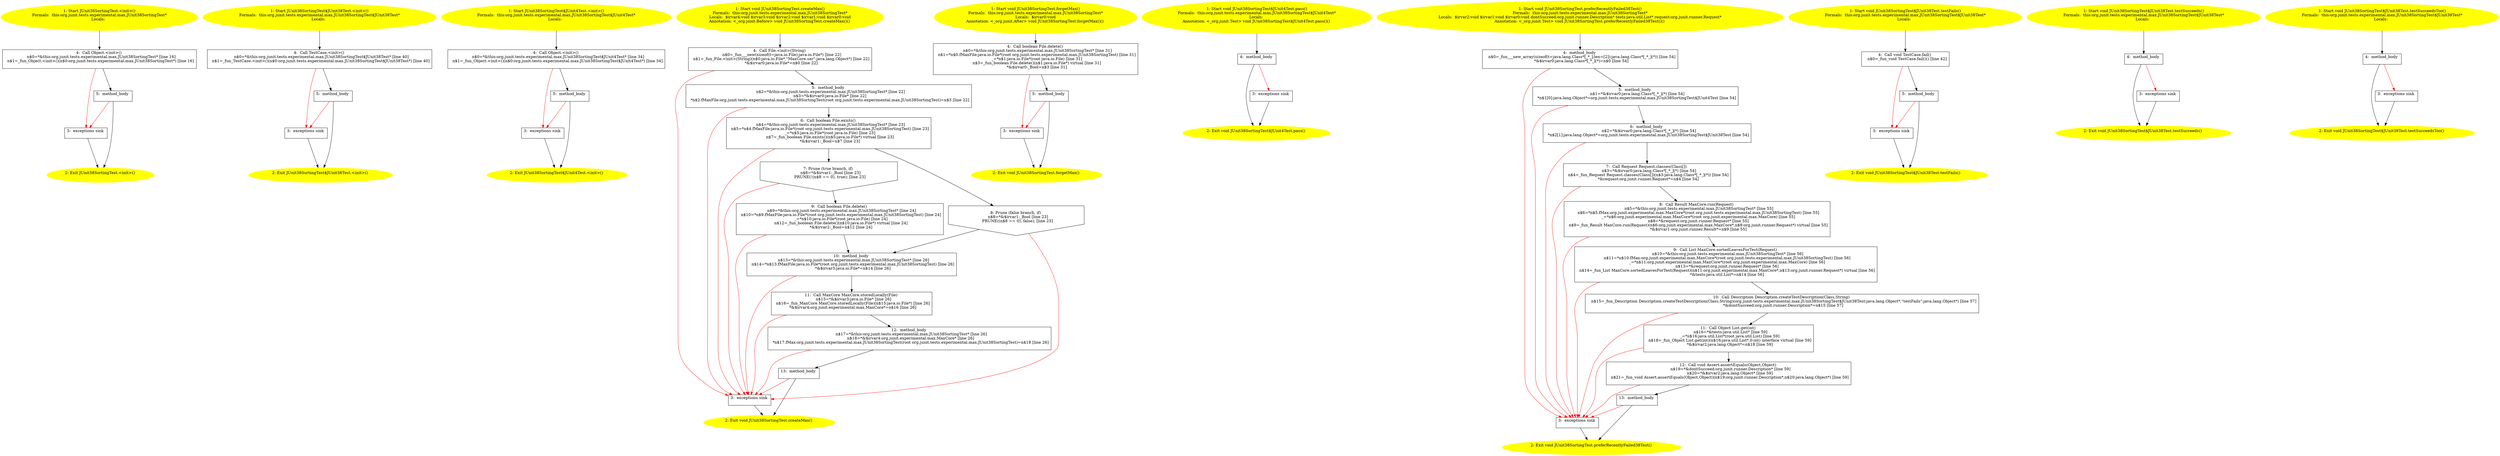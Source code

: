 /* @generated */
digraph cfg {
"org.junit.tests.experimental.max.JUnit38SortingTest.<init>().8a4b9787844303e3f0a788efe99e197d_1" [label="1: Start JUnit38SortingTest.<init>()\nFormals:  this:org.junit.tests.experimental.max.JUnit38SortingTest*\nLocals:  \n  " color=yellow style=filled]
	

	 "org.junit.tests.experimental.max.JUnit38SortingTest.<init>().8a4b9787844303e3f0a788efe99e197d_1" -> "org.junit.tests.experimental.max.JUnit38SortingTest.<init>().8a4b9787844303e3f0a788efe99e197d_4" ;
"org.junit.tests.experimental.max.JUnit38SortingTest.<init>().8a4b9787844303e3f0a788efe99e197d_2" [label="2: Exit JUnit38SortingTest.<init>() \n  " color=yellow style=filled]
	

"org.junit.tests.experimental.max.JUnit38SortingTest.<init>().8a4b9787844303e3f0a788efe99e197d_3" [label="3:  exceptions sink \n  " shape="box"]
	

	 "org.junit.tests.experimental.max.JUnit38SortingTest.<init>().8a4b9787844303e3f0a788efe99e197d_3" -> "org.junit.tests.experimental.max.JUnit38SortingTest.<init>().8a4b9787844303e3f0a788efe99e197d_2" ;
"org.junit.tests.experimental.max.JUnit38SortingTest.<init>().8a4b9787844303e3f0a788efe99e197d_4" [label="4:  Call Object.<init>() \n   n$0=*&this:org.junit.tests.experimental.max.JUnit38SortingTest* [line 16]\n  n$1=_fun_Object.<init>()(n$0:org.junit.tests.experimental.max.JUnit38SortingTest*) [line 16]\n " shape="box"]
	

	 "org.junit.tests.experimental.max.JUnit38SortingTest.<init>().8a4b9787844303e3f0a788efe99e197d_4" -> "org.junit.tests.experimental.max.JUnit38SortingTest.<init>().8a4b9787844303e3f0a788efe99e197d_5" ;
	 "org.junit.tests.experimental.max.JUnit38SortingTest.<init>().8a4b9787844303e3f0a788efe99e197d_4" -> "org.junit.tests.experimental.max.JUnit38SortingTest.<init>().8a4b9787844303e3f0a788efe99e197d_3" [color="red" ];
"org.junit.tests.experimental.max.JUnit38SortingTest.<init>().8a4b9787844303e3f0a788efe99e197d_5" [label="5:  method_body \n  " shape="box"]
	

	 "org.junit.tests.experimental.max.JUnit38SortingTest.<init>().8a4b9787844303e3f0a788efe99e197d_5" -> "org.junit.tests.experimental.max.JUnit38SortingTest.<init>().8a4b9787844303e3f0a788efe99e197d_2" ;
	 "org.junit.tests.experimental.max.JUnit38SortingTest.<init>().8a4b9787844303e3f0a788efe99e197d_5" -> "org.junit.tests.experimental.max.JUnit38SortingTest.<init>().8a4b9787844303e3f0a788efe99e197d_3" [color="red" ];
"org.junit.tests.experimental.max.JUnit38SortingTest$JUnit38Test.<init>().a7ba024a5a2b31a50cb00bdb88193cca_1" [label="1: Start JUnit38SortingTest$JUnit38Test.<init>()\nFormals:  this:org.junit.tests.experimental.max.JUnit38SortingTest$JUnit38Test*\nLocals:  \n  " color=yellow style=filled]
	

	 "org.junit.tests.experimental.max.JUnit38SortingTest$JUnit38Test.<init>().a7ba024a5a2b31a50cb00bdb88193cca_1" -> "org.junit.tests.experimental.max.JUnit38SortingTest$JUnit38Test.<init>().a7ba024a5a2b31a50cb00bdb88193cca_4" ;
"org.junit.tests.experimental.max.JUnit38SortingTest$JUnit38Test.<init>().a7ba024a5a2b31a50cb00bdb88193cca_2" [label="2: Exit JUnit38SortingTest$JUnit38Test.<init>() \n  " color=yellow style=filled]
	

"org.junit.tests.experimental.max.JUnit38SortingTest$JUnit38Test.<init>().a7ba024a5a2b31a50cb00bdb88193cca_3" [label="3:  exceptions sink \n  " shape="box"]
	

	 "org.junit.tests.experimental.max.JUnit38SortingTest$JUnit38Test.<init>().a7ba024a5a2b31a50cb00bdb88193cca_3" -> "org.junit.tests.experimental.max.JUnit38SortingTest$JUnit38Test.<init>().a7ba024a5a2b31a50cb00bdb88193cca_2" ;
"org.junit.tests.experimental.max.JUnit38SortingTest$JUnit38Test.<init>().a7ba024a5a2b31a50cb00bdb88193cca_4" [label="4:  Call TestCase.<init>() \n   n$0=*&this:org.junit.tests.experimental.max.JUnit38SortingTest$JUnit38Test* [line 40]\n  n$1=_fun_TestCase.<init>()(n$0:org.junit.tests.experimental.max.JUnit38SortingTest$JUnit38Test*) [line 40]\n " shape="box"]
	

	 "org.junit.tests.experimental.max.JUnit38SortingTest$JUnit38Test.<init>().a7ba024a5a2b31a50cb00bdb88193cca_4" -> "org.junit.tests.experimental.max.JUnit38SortingTest$JUnit38Test.<init>().a7ba024a5a2b31a50cb00bdb88193cca_5" ;
	 "org.junit.tests.experimental.max.JUnit38SortingTest$JUnit38Test.<init>().a7ba024a5a2b31a50cb00bdb88193cca_4" -> "org.junit.tests.experimental.max.JUnit38SortingTest$JUnit38Test.<init>().a7ba024a5a2b31a50cb00bdb88193cca_3" [color="red" ];
"org.junit.tests.experimental.max.JUnit38SortingTest$JUnit38Test.<init>().a7ba024a5a2b31a50cb00bdb88193cca_5" [label="5:  method_body \n  " shape="box"]
	

	 "org.junit.tests.experimental.max.JUnit38SortingTest$JUnit38Test.<init>().a7ba024a5a2b31a50cb00bdb88193cca_5" -> "org.junit.tests.experimental.max.JUnit38SortingTest$JUnit38Test.<init>().a7ba024a5a2b31a50cb00bdb88193cca_2" ;
	 "org.junit.tests.experimental.max.JUnit38SortingTest$JUnit38Test.<init>().a7ba024a5a2b31a50cb00bdb88193cca_5" -> "org.junit.tests.experimental.max.JUnit38SortingTest$JUnit38Test.<init>().a7ba024a5a2b31a50cb00bdb88193cca_3" [color="red" ];
"org.junit.tests.experimental.max.JUnit38SortingTest$JUnit4Test.<init>().5a6b8352b6b0e96935307ada5185f1d0_1" [label="1: Start JUnit38SortingTest$JUnit4Test.<init>()\nFormals:  this:org.junit.tests.experimental.max.JUnit38SortingTest$JUnit4Test*\nLocals:  \n  " color=yellow style=filled]
	

	 "org.junit.tests.experimental.max.JUnit38SortingTest$JUnit4Test.<init>().5a6b8352b6b0e96935307ada5185f1d0_1" -> "org.junit.tests.experimental.max.JUnit38SortingTest$JUnit4Test.<init>().5a6b8352b6b0e96935307ada5185f1d0_4" ;
"org.junit.tests.experimental.max.JUnit38SortingTest$JUnit4Test.<init>().5a6b8352b6b0e96935307ada5185f1d0_2" [label="2: Exit JUnit38SortingTest$JUnit4Test.<init>() \n  " color=yellow style=filled]
	

"org.junit.tests.experimental.max.JUnit38SortingTest$JUnit4Test.<init>().5a6b8352b6b0e96935307ada5185f1d0_3" [label="3:  exceptions sink \n  " shape="box"]
	

	 "org.junit.tests.experimental.max.JUnit38SortingTest$JUnit4Test.<init>().5a6b8352b6b0e96935307ada5185f1d0_3" -> "org.junit.tests.experimental.max.JUnit38SortingTest$JUnit4Test.<init>().5a6b8352b6b0e96935307ada5185f1d0_2" ;
"org.junit.tests.experimental.max.JUnit38SortingTest$JUnit4Test.<init>().5a6b8352b6b0e96935307ada5185f1d0_4" [label="4:  Call Object.<init>() \n   n$0=*&this:org.junit.tests.experimental.max.JUnit38SortingTest$JUnit4Test* [line 34]\n  n$1=_fun_Object.<init>()(n$0:org.junit.tests.experimental.max.JUnit38SortingTest$JUnit4Test*) [line 34]\n " shape="box"]
	

	 "org.junit.tests.experimental.max.JUnit38SortingTest$JUnit4Test.<init>().5a6b8352b6b0e96935307ada5185f1d0_4" -> "org.junit.tests.experimental.max.JUnit38SortingTest$JUnit4Test.<init>().5a6b8352b6b0e96935307ada5185f1d0_5" ;
	 "org.junit.tests.experimental.max.JUnit38SortingTest$JUnit4Test.<init>().5a6b8352b6b0e96935307ada5185f1d0_4" -> "org.junit.tests.experimental.max.JUnit38SortingTest$JUnit4Test.<init>().5a6b8352b6b0e96935307ada5185f1d0_3" [color="red" ];
"org.junit.tests.experimental.max.JUnit38SortingTest$JUnit4Test.<init>().5a6b8352b6b0e96935307ada5185f1d0_5" [label="5:  method_body \n  " shape="box"]
	

	 "org.junit.tests.experimental.max.JUnit38SortingTest$JUnit4Test.<init>().5a6b8352b6b0e96935307ada5185f1d0_5" -> "org.junit.tests.experimental.max.JUnit38SortingTest$JUnit4Test.<init>().5a6b8352b6b0e96935307ada5185f1d0_2" ;
	 "org.junit.tests.experimental.max.JUnit38SortingTest$JUnit4Test.<init>().5a6b8352b6b0e96935307ada5185f1d0_5" -> "org.junit.tests.experimental.max.JUnit38SortingTest$JUnit4Test.<init>().5a6b8352b6b0e96935307ada5185f1d0_3" [color="red" ];
"org.junit.tests.experimental.max.JUnit38SortingTest.createMax():void.86477be91c3a7ca2812208741cdbb683_1" [label="1: Start void JUnit38SortingTest.createMax()\nFormals:  this:org.junit.tests.experimental.max.JUnit38SortingTest*\nLocals:  $irvar4:void $irvar3:void $irvar2:void $irvar1:void $irvar0:void\nAnnotation: <_org.junit.Before> void JUnit38SortingTest.createMax()() \n  " color=yellow style=filled]
	

	 "org.junit.tests.experimental.max.JUnit38SortingTest.createMax():void.86477be91c3a7ca2812208741cdbb683_1" -> "org.junit.tests.experimental.max.JUnit38SortingTest.createMax():void.86477be91c3a7ca2812208741cdbb683_4" ;
"org.junit.tests.experimental.max.JUnit38SortingTest.createMax():void.86477be91c3a7ca2812208741cdbb683_2" [label="2: Exit void JUnit38SortingTest.createMax() \n  " color=yellow style=filled]
	

"org.junit.tests.experimental.max.JUnit38SortingTest.createMax():void.86477be91c3a7ca2812208741cdbb683_3" [label="3:  exceptions sink \n  " shape="box"]
	

	 "org.junit.tests.experimental.max.JUnit38SortingTest.createMax():void.86477be91c3a7ca2812208741cdbb683_3" -> "org.junit.tests.experimental.max.JUnit38SortingTest.createMax():void.86477be91c3a7ca2812208741cdbb683_2" ;
"org.junit.tests.experimental.max.JUnit38SortingTest.createMax():void.86477be91c3a7ca2812208741cdbb683_4" [label="4:  Call File.<init>(String) \n   n$0=_fun___new(sizeof(t=java.io.File):java.io.File*) [line 22]\n  n$1=_fun_File.<init>(String)(n$0:java.io.File*,\"MaxCore.ser\":java.lang.Object*) [line 22]\n  *&$irvar0:java.io.File*=n$0 [line 22]\n " shape="box"]
	

	 "org.junit.tests.experimental.max.JUnit38SortingTest.createMax():void.86477be91c3a7ca2812208741cdbb683_4" -> "org.junit.tests.experimental.max.JUnit38SortingTest.createMax():void.86477be91c3a7ca2812208741cdbb683_5" ;
	 "org.junit.tests.experimental.max.JUnit38SortingTest.createMax():void.86477be91c3a7ca2812208741cdbb683_4" -> "org.junit.tests.experimental.max.JUnit38SortingTest.createMax():void.86477be91c3a7ca2812208741cdbb683_3" [color="red" ];
"org.junit.tests.experimental.max.JUnit38SortingTest.createMax():void.86477be91c3a7ca2812208741cdbb683_5" [label="5:  method_body \n   n$2=*&this:org.junit.tests.experimental.max.JUnit38SortingTest* [line 22]\n  n$3=*&$irvar0:java.io.File* [line 22]\n  *n$2.fMaxFile:org.junit.tests.experimental.max.JUnit38SortingTest(root org.junit.tests.experimental.max.JUnit38SortingTest)=n$3 [line 22]\n " shape="box"]
	

	 "org.junit.tests.experimental.max.JUnit38SortingTest.createMax():void.86477be91c3a7ca2812208741cdbb683_5" -> "org.junit.tests.experimental.max.JUnit38SortingTest.createMax():void.86477be91c3a7ca2812208741cdbb683_6" ;
	 "org.junit.tests.experimental.max.JUnit38SortingTest.createMax():void.86477be91c3a7ca2812208741cdbb683_5" -> "org.junit.tests.experimental.max.JUnit38SortingTest.createMax():void.86477be91c3a7ca2812208741cdbb683_3" [color="red" ];
"org.junit.tests.experimental.max.JUnit38SortingTest.createMax():void.86477be91c3a7ca2812208741cdbb683_6" [label="6:  Call boolean File.exists() \n   n$4=*&this:org.junit.tests.experimental.max.JUnit38SortingTest* [line 23]\n  n$5=*n$4.fMaxFile:java.io.File*(root org.junit.tests.experimental.max.JUnit38SortingTest) [line 23]\n  _=*n$5:java.io.File*(root java.io.File) [line 23]\n  n$7=_fun_boolean File.exists()(n$5:java.io.File*) virtual [line 23]\n  *&$irvar1:_Bool=n$7 [line 23]\n " shape="box"]
	

	 "org.junit.tests.experimental.max.JUnit38SortingTest.createMax():void.86477be91c3a7ca2812208741cdbb683_6" -> "org.junit.tests.experimental.max.JUnit38SortingTest.createMax():void.86477be91c3a7ca2812208741cdbb683_7" ;
	 "org.junit.tests.experimental.max.JUnit38SortingTest.createMax():void.86477be91c3a7ca2812208741cdbb683_6" -> "org.junit.tests.experimental.max.JUnit38SortingTest.createMax():void.86477be91c3a7ca2812208741cdbb683_8" ;
	 "org.junit.tests.experimental.max.JUnit38SortingTest.createMax():void.86477be91c3a7ca2812208741cdbb683_6" -> "org.junit.tests.experimental.max.JUnit38SortingTest.createMax():void.86477be91c3a7ca2812208741cdbb683_3" [color="red" ];
"org.junit.tests.experimental.max.JUnit38SortingTest.createMax():void.86477be91c3a7ca2812208741cdbb683_7" [label="7: Prune (true branch, if) \n   n$8=*&$irvar1:_Bool [line 23]\n  PRUNE(!(n$8 == 0), true); [line 23]\n " shape="invhouse"]
	

	 "org.junit.tests.experimental.max.JUnit38SortingTest.createMax():void.86477be91c3a7ca2812208741cdbb683_7" -> "org.junit.tests.experimental.max.JUnit38SortingTest.createMax():void.86477be91c3a7ca2812208741cdbb683_9" ;
	 "org.junit.tests.experimental.max.JUnit38SortingTest.createMax():void.86477be91c3a7ca2812208741cdbb683_7" -> "org.junit.tests.experimental.max.JUnit38SortingTest.createMax():void.86477be91c3a7ca2812208741cdbb683_3" [color="red" ];
"org.junit.tests.experimental.max.JUnit38SortingTest.createMax():void.86477be91c3a7ca2812208741cdbb683_8" [label="8: Prune (false branch, if) \n   n$8=*&$irvar1:_Bool [line 23]\n  PRUNE((n$8 == 0), false); [line 23]\n " shape="invhouse"]
	

	 "org.junit.tests.experimental.max.JUnit38SortingTest.createMax():void.86477be91c3a7ca2812208741cdbb683_8" -> "org.junit.tests.experimental.max.JUnit38SortingTest.createMax():void.86477be91c3a7ca2812208741cdbb683_10" ;
	 "org.junit.tests.experimental.max.JUnit38SortingTest.createMax():void.86477be91c3a7ca2812208741cdbb683_8" -> "org.junit.tests.experimental.max.JUnit38SortingTest.createMax():void.86477be91c3a7ca2812208741cdbb683_3" [color="red" ];
"org.junit.tests.experimental.max.JUnit38SortingTest.createMax():void.86477be91c3a7ca2812208741cdbb683_9" [label="9:  Call boolean File.delete() \n   n$9=*&this:org.junit.tests.experimental.max.JUnit38SortingTest* [line 24]\n  n$10=*n$9.fMaxFile:java.io.File*(root org.junit.tests.experimental.max.JUnit38SortingTest) [line 24]\n  _=*n$10:java.io.File*(root java.io.File) [line 24]\n  n$12=_fun_boolean File.delete()(n$10:java.io.File*) virtual [line 24]\n  *&$irvar2:_Bool=n$12 [line 24]\n " shape="box"]
	

	 "org.junit.tests.experimental.max.JUnit38SortingTest.createMax():void.86477be91c3a7ca2812208741cdbb683_9" -> "org.junit.tests.experimental.max.JUnit38SortingTest.createMax():void.86477be91c3a7ca2812208741cdbb683_10" ;
	 "org.junit.tests.experimental.max.JUnit38SortingTest.createMax():void.86477be91c3a7ca2812208741cdbb683_9" -> "org.junit.tests.experimental.max.JUnit38SortingTest.createMax():void.86477be91c3a7ca2812208741cdbb683_3" [color="red" ];
"org.junit.tests.experimental.max.JUnit38SortingTest.createMax():void.86477be91c3a7ca2812208741cdbb683_10" [label="10:  method_body \n   n$13=*&this:org.junit.tests.experimental.max.JUnit38SortingTest* [line 26]\n  n$14=*n$13.fMaxFile:java.io.File*(root org.junit.tests.experimental.max.JUnit38SortingTest) [line 26]\n  *&$irvar3:java.io.File*=n$14 [line 26]\n " shape="box"]
	

	 "org.junit.tests.experimental.max.JUnit38SortingTest.createMax():void.86477be91c3a7ca2812208741cdbb683_10" -> "org.junit.tests.experimental.max.JUnit38SortingTest.createMax():void.86477be91c3a7ca2812208741cdbb683_11" ;
	 "org.junit.tests.experimental.max.JUnit38SortingTest.createMax():void.86477be91c3a7ca2812208741cdbb683_10" -> "org.junit.tests.experimental.max.JUnit38SortingTest.createMax():void.86477be91c3a7ca2812208741cdbb683_3" [color="red" ];
"org.junit.tests.experimental.max.JUnit38SortingTest.createMax():void.86477be91c3a7ca2812208741cdbb683_11" [label="11:  Call MaxCore MaxCore.storedLocally(File) \n   n$15=*&$irvar3:java.io.File* [line 26]\n  n$16=_fun_MaxCore MaxCore.storedLocally(File)(n$15:java.io.File*) [line 26]\n  *&$irvar4:org.junit.experimental.max.MaxCore*=n$16 [line 26]\n " shape="box"]
	

	 "org.junit.tests.experimental.max.JUnit38SortingTest.createMax():void.86477be91c3a7ca2812208741cdbb683_11" -> "org.junit.tests.experimental.max.JUnit38SortingTest.createMax():void.86477be91c3a7ca2812208741cdbb683_12" ;
	 "org.junit.tests.experimental.max.JUnit38SortingTest.createMax():void.86477be91c3a7ca2812208741cdbb683_11" -> "org.junit.tests.experimental.max.JUnit38SortingTest.createMax():void.86477be91c3a7ca2812208741cdbb683_3" [color="red" ];
"org.junit.tests.experimental.max.JUnit38SortingTest.createMax():void.86477be91c3a7ca2812208741cdbb683_12" [label="12:  method_body \n   n$17=*&this:org.junit.tests.experimental.max.JUnit38SortingTest* [line 26]\n  n$18=*&$irvar4:org.junit.experimental.max.MaxCore* [line 26]\n  *n$17.fMax:org.junit.tests.experimental.max.JUnit38SortingTest(root org.junit.tests.experimental.max.JUnit38SortingTest)=n$18 [line 26]\n " shape="box"]
	

	 "org.junit.tests.experimental.max.JUnit38SortingTest.createMax():void.86477be91c3a7ca2812208741cdbb683_12" -> "org.junit.tests.experimental.max.JUnit38SortingTest.createMax():void.86477be91c3a7ca2812208741cdbb683_13" ;
	 "org.junit.tests.experimental.max.JUnit38SortingTest.createMax():void.86477be91c3a7ca2812208741cdbb683_12" -> "org.junit.tests.experimental.max.JUnit38SortingTest.createMax():void.86477be91c3a7ca2812208741cdbb683_3" [color="red" ];
"org.junit.tests.experimental.max.JUnit38SortingTest.createMax():void.86477be91c3a7ca2812208741cdbb683_13" [label="13:  method_body \n  " shape="box"]
	

	 "org.junit.tests.experimental.max.JUnit38SortingTest.createMax():void.86477be91c3a7ca2812208741cdbb683_13" -> "org.junit.tests.experimental.max.JUnit38SortingTest.createMax():void.86477be91c3a7ca2812208741cdbb683_2" ;
	 "org.junit.tests.experimental.max.JUnit38SortingTest.createMax():void.86477be91c3a7ca2812208741cdbb683_13" -> "org.junit.tests.experimental.max.JUnit38SortingTest.createMax():void.86477be91c3a7ca2812208741cdbb683_3" [color="red" ];
"org.junit.tests.experimental.max.JUnit38SortingTest.forgetMax():void.e30364032081cdc15b5314a19e24efa6_1" [label="1: Start void JUnit38SortingTest.forgetMax()\nFormals:  this:org.junit.tests.experimental.max.JUnit38SortingTest*\nLocals:  $irvar0:void\nAnnotation: <_org.junit.After> void JUnit38SortingTest.forgetMax()() \n  " color=yellow style=filled]
	

	 "org.junit.tests.experimental.max.JUnit38SortingTest.forgetMax():void.e30364032081cdc15b5314a19e24efa6_1" -> "org.junit.tests.experimental.max.JUnit38SortingTest.forgetMax():void.e30364032081cdc15b5314a19e24efa6_4" ;
"org.junit.tests.experimental.max.JUnit38SortingTest.forgetMax():void.e30364032081cdc15b5314a19e24efa6_2" [label="2: Exit void JUnit38SortingTest.forgetMax() \n  " color=yellow style=filled]
	

"org.junit.tests.experimental.max.JUnit38SortingTest.forgetMax():void.e30364032081cdc15b5314a19e24efa6_3" [label="3:  exceptions sink \n  " shape="box"]
	

	 "org.junit.tests.experimental.max.JUnit38SortingTest.forgetMax():void.e30364032081cdc15b5314a19e24efa6_3" -> "org.junit.tests.experimental.max.JUnit38SortingTest.forgetMax():void.e30364032081cdc15b5314a19e24efa6_2" ;
"org.junit.tests.experimental.max.JUnit38SortingTest.forgetMax():void.e30364032081cdc15b5314a19e24efa6_4" [label="4:  Call boolean File.delete() \n   n$0=*&this:org.junit.tests.experimental.max.JUnit38SortingTest* [line 31]\n  n$1=*n$0.fMaxFile:java.io.File*(root org.junit.tests.experimental.max.JUnit38SortingTest) [line 31]\n  _=*n$1:java.io.File*(root java.io.File) [line 31]\n  n$3=_fun_boolean File.delete()(n$1:java.io.File*) virtual [line 31]\n  *&$irvar0:_Bool=n$3 [line 31]\n " shape="box"]
	

	 "org.junit.tests.experimental.max.JUnit38SortingTest.forgetMax():void.e30364032081cdc15b5314a19e24efa6_4" -> "org.junit.tests.experimental.max.JUnit38SortingTest.forgetMax():void.e30364032081cdc15b5314a19e24efa6_5" ;
	 "org.junit.tests.experimental.max.JUnit38SortingTest.forgetMax():void.e30364032081cdc15b5314a19e24efa6_4" -> "org.junit.tests.experimental.max.JUnit38SortingTest.forgetMax():void.e30364032081cdc15b5314a19e24efa6_3" [color="red" ];
"org.junit.tests.experimental.max.JUnit38SortingTest.forgetMax():void.e30364032081cdc15b5314a19e24efa6_5" [label="5:  method_body \n  " shape="box"]
	

	 "org.junit.tests.experimental.max.JUnit38SortingTest.forgetMax():void.e30364032081cdc15b5314a19e24efa6_5" -> "org.junit.tests.experimental.max.JUnit38SortingTest.forgetMax():void.e30364032081cdc15b5314a19e24efa6_2" ;
	 "org.junit.tests.experimental.max.JUnit38SortingTest.forgetMax():void.e30364032081cdc15b5314a19e24efa6_5" -> "org.junit.tests.experimental.max.JUnit38SortingTest.forgetMax():void.e30364032081cdc15b5314a19e24efa6_3" [color="red" ];
"org.junit.tests.experimental.max.JUnit38SortingTest$JUnit4Test.pass():void.6d5fba183b2a2d21d411fc1dcdbacb68_1" [label="1: Start void JUnit38SortingTest$JUnit4Test.pass()\nFormals:  this:org.junit.tests.experimental.max.JUnit38SortingTest$JUnit4Test*\nLocals: \nAnnotation: <_org.junit.Test> void JUnit38SortingTest$JUnit4Test.pass()() \n  " color=yellow style=filled]
	

	 "org.junit.tests.experimental.max.JUnit38SortingTest$JUnit4Test.pass():void.6d5fba183b2a2d21d411fc1dcdbacb68_1" -> "org.junit.tests.experimental.max.JUnit38SortingTest$JUnit4Test.pass():void.6d5fba183b2a2d21d411fc1dcdbacb68_4" ;
"org.junit.tests.experimental.max.JUnit38SortingTest$JUnit4Test.pass():void.6d5fba183b2a2d21d411fc1dcdbacb68_2" [label="2: Exit void JUnit38SortingTest$JUnit4Test.pass() \n  " color=yellow style=filled]
	

"org.junit.tests.experimental.max.JUnit38SortingTest$JUnit4Test.pass():void.6d5fba183b2a2d21d411fc1dcdbacb68_3" [label="3:  exceptions sink \n  " shape="box"]
	

	 "org.junit.tests.experimental.max.JUnit38SortingTest$JUnit4Test.pass():void.6d5fba183b2a2d21d411fc1dcdbacb68_3" -> "org.junit.tests.experimental.max.JUnit38SortingTest$JUnit4Test.pass():void.6d5fba183b2a2d21d411fc1dcdbacb68_2" ;
"org.junit.tests.experimental.max.JUnit38SortingTest$JUnit4Test.pass():void.6d5fba183b2a2d21d411fc1dcdbacb68_4" [label="4:  method_body \n  " shape="box"]
	

	 "org.junit.tests.experimental.max.JUnit38SortingTest$JUnit4Test.pass():void.6d5fba183b2a2d21d411fc1dcdbacb68_4" -> "org.junit.tests.experimental.max.JUnit38SortingTest$JUnit4Test.pass():void.6d5fba183b2a2d21d411fc1dcdbacb68_2" ;
	 "org.junit.tests.experimental.max.JUnit38SortingTest$JUnit4Test.pass():void.6d5fba183b2a2d21d411fc1dcdbacb68_4" -> "org.junit.tests.experimental.max.JUnit38SortingTest$JUnit4Test.pass():void.6d5fba183b2a2d21d411fc1dcdbacb68_3" [color="red" ];
"org.junit.tests.experimental.max.JUnit38SortingTest.preferRecentlyFailed38Test():void.3e0c16e12e9c868c6ee32d4645349faf_1" [label="1: Start void JUnit38SortingTest.preferRecentlyFailed38Test()\nFormals:  this:org.junit.tests.experimental.max.JUnit38SortingTest*\nLocals:  $irvar2:void $irvar1:void $irvar0:void dontSucceed:org.junit.runner.Description* tests:java.util.List* request:org.junit.runner.Request*\nAnnotation: <_org.junit.Test> void JUnit38SortingTest.preferRecentlyFailed38Test()() \n  " color=yellow style=filled]
	

	 "org.junit.tests.experimental.max.JUnit38SortingTest.preferRecentlyFailed38Test():void.3e0c16e12e9c868c6ee32d4645349faf_1" -> "org.junit.tests.experimental.max.JUnit38SortingTest.preferRecentlyFailed38Test():void.3e0c16e12e9c868c6ee32d4645349faf_4" ;
"org.junit.tests.experimental.max.JUnit38SortingTest.preferRecentlyFailed38Test():void.3e0c16e12e9c868c6ee32d4645349faf_2" [label="2: Exit void JUnit38SortingTest.preferRecentlyFailed38Test() \n  " color=yellow style=filled]
	

"org.junit.tests.experimental.max.JUnit38SortingTest.preferRecentlyFailed38Test():void.3e0c16e12e9c868c6ee32d4645349faf_3" [label="3:  exceptions sink \n  " shape="box"]
	

	 "org.junit.tests.experimental.max.JUnit38SortingTest.preferRecentlyFailed38Test():void.3e0c16e12e9c868c6ee32d4645349faf_3" -> "org.junit.tests.experimental.max.JUnit38SortingTest.preferRecentlyFailed38Test():void.3e0c16e12e9c868c6ee32d4645349faf_2" ;
"org.junit.tests.experimental.max.JUnit38SortingTest.preferRecentlyFailed38Test():void.3e0c16e12e9c868c6ee32d4645349faf_4" [label="4:  method_body \n   n$0=_fun___new_array(sizeof(t=java.lang.Class*[_*_];len=[2]):java.lang.Class*[_*_](*)) [line 54]\n  *&$irvar0:java.lang.Class*[_*_](*)=n$0 [line 54]\n " shape="box"]
	

	 "org.junit.tests.experimental.max.JUnit38SortingTest.preferRecentlyFailed38Test():void.3e0c16e12e9c868c6ee32d4645349faf_4" -> "org.junit.tests.experimental.max.JUnit38SortingTest.preferRecentlyFailed38Test():void.3e0c16e12e9c868c6ee32d4645349faf_5" ;
	 "org.junit.tests.experimental.max.JUnit38SortingTest.preferRecentlyFailed38Test():void.3e0c16e12e9c868c6ee32d4645349faf_4" -> "org.junit.tests.experimental.max.JUnit38SortingTest.preferRecentlyFailed38Test():void.3e0c16e12e9c868c6ee32d4645349faf_3" [color="red" ];
"org.junit.tests.experimental.max.JUnit38SortingTest.preferRecentlyFailed38Test():void.3e0c16e12e9c868c6ee32d4645349faf_5" [label="5:  method_body \n   n$1=*&$irvar0:java.lang.Class*[_*_](*) [line 54]\n  *n$1[0]:java.lang.Object*=org.junit.tests.experimental.max.JUnit38SortingTest$JUnit4Test [line 54]\n " shape="box"]
	

	 "org.junit.tests.experimental.max.JUnit38SortingTest.preferRecentlyFailed38Test():void.3e0c16e12e9c868c6ee32d4645349faf_5" -> "org.junit.tests.experimental.max.JUnit38SortingTest.preferRecentlyFailed38Test():void.3e0c16e12e9c868c6ee32d4645349faf_6" ;
	 "org.junit.tests.experimental.max.JUnit38SortingTest.preferRecentlyFailed38Test():void.3e0c16e12e9c868c6ee32d4645349faf_5" -> "org.junit.tests.experimental.max.JUnit38SortingTest.preferRecentlyFailed38Test():void.3e0c16e12e9c868c6ee32d4645349faf_3" [color="red" ];
"org.junit.tests.experimental.max.JUnit38SortingTest.preferRecentlyFailed38Test():void.3e0c16e12e9c868c6ee32d4645349faf_6" [label="6:  method_body \n   n$2=*&$irvar0:java.lang.Class*[_*_](*) [line 54]\n  *n$2[1]:java.lang.Object*=org.junit.tests.experimental.max.JUnit38SortingTest$JUnit38Test [line 54]\n " shape="box"]
	

	 "org.junit.tests.experimental.max.JUnit38SortingTest.preferRecentlyFailed38Test():void.3e0c16e12e9c868c6ee32d4645349faf_6" -> "org.junit.tests.experimental.max.JUnit38SortingTest.preferRecentlyFailed38Test():void.3e0c16e12e9c868c6ee32d4645349faf_7" ;
	 "org.junit.tests.experimental.max.JUnit38SortingTest.preferRecentlyFailed38Test():void.3e0c16e12e9c868c6ee32d4645349faf_6" -> "org.junit.tests.experimental.max.JUnit38SortingTest.preferRecentlyFailed38Test():void.3e0c16e12e9c868c6ee32d4645349faf_3" [color="red" ];
"org.junit.tests.experimental.max.JUnit38SortingTest.preferRecentlyFailed38Test():void.3e0c16e12e9c868c6ee32d4645349faf_7" [label="7:  Call Request Request.classes(Class[]) \n   n$3=*&$irvar0:java.lang.Class*[_*_](*) [line 54]\n  n$4=_fun_Request Request.classes(Class[])(n$3:java.lang.Class*[_*_](*)) [line 54]\n  *&request:org.junit.runner.Request*=n$4 [line 54]\n " shape="box"]
	

	 "org.junit.tests.experimental.max.JUnit38SortingTest.preferRecentlyFailed38Test():void.3e0c16e12e9c868c6ee32d4645349faf_7" -> "org.junit.tests.experimental.max.JUnit38SortingTest.preferRecentlyFailed38Test():void.3e0c16e12e9c868c6ee32d4645349faf_8" ;
	 "org.junit.tests.experimental.max.JUnit38SortingTest.preferRecentlyFailed38Test():void.3e0c16e12e9c868c6ee32d4645349faf_7" -> "org.junit.tests.experimental.max.JUnit38SortingTest.preferRecentlyFailed38Test():void.3e0c16e12e9c868c6ee32d4645349faf_3" [color="red" ];
"org.junit.tests.experimental.max.JUnit38SortingTest.preferRecentlyFailed38Test():void.3e0c16e12e9c868c6ee32d4645349faf_8" [label="8:  Call Result MaxCore.run(Request) \n   n$5=*&this:org.junit.tests.experimental.max.JUnit38SortingTest* [line 55]\n  n$6=*n$5.fMax:org.junit.experimental.max.MaxCore*(root org.junit.tests.experimental.max.JUnit38SortingTest) [line 55]\n  _=*n$6:org.junit.experimental.max.MaxCore*(root org.junit.experimental.max.MaxCore) [line 55]\n  n$8=*&request:org.junit.runner.Request* [line 55]\n  n$9=_fun_Result MaxCore.run(Request)(n$6:org.junit.experimental.max.MaxCore*,n$8:org.junit.runner.Request*) virtual [line 55]\n  *&$irvar1:org.junit.runner.Result*=n$9 [line 55]\n " shape="box"]
	

	 "org.junit.tests.experimental.max.JUnit38SortingTest.preferRecentlyFailed38Test():void.3e0c16e12e9c868c6ee32d4645349faf_8" -> "org.junit.tests.experimental.max.JUnit38SortingTest.preferRecentlyFailed38Test():void.3e0c16e12e9c868c6ee32d4645349faf_9" ;
	 "org.junit.tests.experimental.max.JUnit38SortingTest.preferRecentlyFailed38Test():void.3e0c16e12e9c868c6ee32d4645349faf_8" -> "org.junit.tests.experimental.max.JUnit38SortingTest.preferRecentlyFailed38Test():void.3e0c16e12e9c868c6ee32d4645349faf_3" [color="red" ];
"org.junit.tests.experimental.max.JUnit38SortingTest.preferRecentlyFailed38Test():void.3e0c16e12e9c868c6ee32d4645349faf_9" [label="9:  Call List MaxCore.sortedLeavesForTest(Request) \n   n$10=*&this:org.junit.tests.experimental.max.JUnit38SortingTest* [line 56]\n  n$11=*n$10.fMax:org.junit.experimental.max.MaxCore*(root org.junit.tests.experimental.max.JUnit38SortingTest) [line 56]\n  _=*n$11:org.junit.experimental.max.MaxCore*(root org.junit.experimental.max.MaxCore) [line 56]\n  n$13=*&request:org.junit.runner.Request* [line 56]\n  n$14=_fun_List MaxCore.sortedLeavesForTest(Request)(n$11:org.junit.experimental.max.MaxCore*,n$13:org.junit.runner.Request*) virtual [line 56]\n  *&tests:java.util.List*=n$14 [line 56]\n " shape="box"]
	

	 "org.junit.tests.experimental.max.JUnit38SortingTest.preferRecentlyFailed38Test():void.3e0c16e12e9c868c6ee32d4645349faf_9" -> "org.junit.tests.experimental.max.JUnit38SortingTest.preferRecentlyFailed38Test():void.3e0c16e12e9c868c6ee32d4645349faf_10" ;
	 "org.junit.tests.experimental.max.JUnit38SortingTest.preferRecentlyFailed38Test():void.3e0c16e12e9c868c6ee32d4645349faf_9" -> "org.junit.tests.experimental.max.JUnit38SortingTest.preferRecentlyFailed38Test():void.3e0c16e12e9c868c6ee32d4645349faf_3" [color="red" ];
"org.junit.tests.experimental.max.JUnit38SortingTest.preferRecentlyFailed38Test():void.3e0c16e12e9c868c6ee32d4645349faf_10" [label="10:  Call Description Description.createTestDescription(Class,String) \n   n$15=_fun_Description Description.createTestDescription(Class,String)(org.junit.tests.experimental.max.JUnit38SortingTest$JUnit38Test:java.lang.Object*,\"testFails\":java.lang.Object*) [line 57]\n  *&dontSucceed:org.junit.runner.Description*=n$15 [line 57]\n " shape="box"]
	

	 "org.junit.tests.experimental.max.JUnit38SortingTest.preferRecentlyFailed38Test():void.3e0c16e12e9c868c6ee32d4645349faf_10" -> "org.junit.tests.experimental.max.JUnit38SortingTest.preferRecentlyFailed38Test():void.3e0c16e12e9c868c6ee32d4645349faf_11" ;
	 "org.junit.tests.experimental.max.JUnit38SortingTest.preferRecentlyFailed38Test():void.3e0c16e12e9c868c6ee32d4645349faf_10" -> "org.junit.tests.experimental.max.JUnit38SortingTest.preferRecentlyFailed38Test():void.3e0c16e12e9c868c6ee32d4645349faf_3" [color="red" ];
"org.junit.tests.experimental.max.JUnit38SortingTest.preferRecentlyFailed38Test():void.3e0c16e12e9c868c6ee32d4645349faf_11" [label="11:  Call Object List.get(int) \n   n$16=*&tests:java.util.List* [line 59]\n  _=*n$16:java.util.List*(root java.util.List) [line 59]\n  n$18=_fun_Object List.get(int)(n$16:java.util.List*,0:int) interface virtual [line 59]\n  *&$irvar2:java.lang.Object*=n$18 [line 59]\n " shape="box"]
	

	 "org.junit.tests.experimental.max.JUnit38SortingTest.preferRecentlyFailed38Test():void.3e0c16e12e9c868c6ee32d4645349faf_11" -> "org.junit.tests.experimental.max.JUnit38SortingTest.preferRecentlyFailed38Test():void.3e0c16e12e9c868c6ee32d4645349faf_12" ;
	 "org.junit.tests.experimental.max.JUnit38SortingTest.preferRecentlyFailed38Test():void.3e0c16e12e9c868c6ee32d4645349faf_11" -> "org.junit.tests.experimental.max.JUnit38SortingTest.preferRecentlyFailed38Test():void.3e0c16e12e9c868c6ee32d4645349faf_3" [color="red" ];
"org.junit.tests.experimental.max.JUnit38SortingTest.preferRecentlyFailed38Test():void.3e0c16e12e9c868c6ee32d4645349faf_12" [label="12:  Call void Assert.assertEquals(Object,Object) \n   n$19=*&dontSucceed:org.junit.runner.Description* [line 59]\n  n$20=*&$irvar2:java.lang.Object* [line 59]\n  n$21=_fun_void Assert.assertEquals(Object,Object)(n$19:org.junit.runner.Description*,n$20:java.lang.Object*) [line 59]\n " shape="box"]
	

	 "org.junit.tests.experimental.max.JUnit38SortingTest.preferRecentlyFailed38Test():void.3e0c16e12e9c868c6ee32d4645349faf_12" -> "org.junit.tests.experimental.max.JUnit38SortingTest.preferRecentlyFailed38Test():void.3e0c16e12e9c868c6ee32d4645349faf_13" ;
	 "org.junit.tests.experimental.max.JUnit38SortingTest.preferRecentlyFailed38Test():void.3e0c16e12e9c868c6ee32d4645349faf_12" -> "org.junit.tests.experimental.max.JUnit38SortingTest.preferRecentlyFailed38Test():void.3e0c16e12e9c868c6ee32d4645349faf_3" [color="red" ];
"org.junit.tests.experimental.max.JUnit38SortingTest.preferRecentlyFailed38Test():void.3e0c16e12e9c868c6ee32d4645349faf_13" [label="13:  method_body \n  " shape="box"]
	

	 "org.junit.tests.experimental.max.JUnit38SortingTest.preferRecentlyFailed38Test():void.3e0c16e12e9c868c6ee32d4645349faf_13" -> "org.junit.tests.experimental.max.JUnit38SortingTest.preferRecentlyFailed38Test():void.3e0c16e12e9c868c6ee32d4645349faf_2" ;
	 "org.junit.tests.experimental.max.JUnit38SortingTest.preferRecentlyFailed38Test():void.3e0c16e12e9c868c6ee32d4645349faf_13" -> "org.junit.tests.experimental.max.JUnit38SortingTest.preferRecentlyFailed38Test():void.3e0c16e12e9c868c6ee32d4645349faf_3" [color="red" ];
"org.junit.tests.experimental.max.JUnit38SortingTest$JUnit38Test.testFails():void.624e40e0803ce0bfeb5f1ddaaae9a500_1" [label="1: Start void JUnit38SortingTest$JUnit38Test.testFails()\nFormals:  this:org.junit.tests.experimental.max.JUnit38SortingTest$JUnit38Test*\nLocals:  \n  " color=yellow style=filled]
	

	 "org.junit.tests.experimental.max.JUnit38SortingTest$JUnit38Test.testFails():void.624e40e0803ce0bfeb5f1ddaaae9a500_1" -> "org.junit.tests.experimental.max.JUnit38SortingTest$JUnit38Test.testFails():void.624e40e0803ce0bfeb5f1ddaaae9a500_4" ;
"org.junit.tests.experimental.max.JUnit38SortingTest$JUnit38Test.testFails():void.624e40e0803ce0bfeb5f1ddaaae9a500_2" [label="2: Exit void JUnit38SortingTest$JUnit38Test.testFails() \n  " color=yellow style=filled]
	

"org.junit.tests.experimental.max.JUnit38SortingTest$JUnit38Test.testFails():void.624e40e0803ce0bfeb5f1ddaaae9a500_3" [label="3:  exceptions sink \n  " shape="box"]
	

	 "org.junit.tests.experimental.max.JUnit38SortingTest$JUnit38Test.testFails():void.624e40e0803ce0bfeb5f1ddaaae9a500_3" -> "org.junit.tests.experimental.max.JUnit38SortingTest$JUnit38Test.testFails():void.624e40e0803ce0bfeb5f1ddaaae9a500_2" ;
"org.junit.tests.experimental.max.JUnit38SortingTest$JUnit38Test.testFails():void.624e40e0803ce0bfeb5f1ddaaae9a500_4" [label="4:  Call void TestCase.fail() \n   n$0=_fun_void TestCase.fail()() [line 42]\n " shape="box"]
	

	 "org.junit.tests.experimental.max.JUnit38SortingTest$JUnit38Test.testFails():void.624e40e0803ce0bfeb5f1ddaaae9a500_4" -> "org.junit.tests.experimental.max.JUnit38SortingTest$JUnit38Test.testFails():void.624e40e0803ce0bfeb5f1ddaaae9a500_5" ;
	 "org.junit.tests.experimental.max.JUnit38SortingTest$JUnit38Test.testFails():void.624e40e0803ce0bfeb5f1ddaaae9a500_4" -> "org.junit.tests.experimental.max.JUnit38SortingTest$JUnit38Test.testFails():void.624e40e0803ce0bfeb5f1ddaaae9a500_3" [color="red" ];
"org.junit.tests.experimental.max.JUnit38SortingTest$JUnit38Test.testFails():void.624e40e0803ce0bfeb5f1ddaaae9a500_5" [label="5:  method_body \n  " shape="box"]
	

	 "org.junit.tests.experimental.max.JUnit38SortingTest$JUnit38Test.testFails():void.624e40e0803ce0bfeb5f1ddaaae9a500_5" -> "org.junit.tests.experimental.max.JUnit38SortingTest$JUnit38Test.testFails():void.624e40e0803ce0bfeb5f1ddaaae9a500_2" ;
	 "org.junit.tests.experimental.max.JUnit38SortingTest$JUnit38Test.testFails():void.624e40e0803ce0bfeb5f1ddaaae9a500_5" -> "org.junit.tests.experimental.max.JUnit38SortingTest$JUnit38Test.testFails():void.624e40e0803ce0bfeb5f1ddaaae9a500_3" [color="red" ];
"org.junit.tests.experimental.max.JUnit38SortingTest$JUnit38Test.testSucceeds():void.8b7b55eb5ff0397b74635dbe92f13893_1" [label="1: Start void JUnit38SortingTest$JUnit38Test.testSucceeds()\nFormals:  this:org.junit.tests.experimental.max.JUnit38SortingTest$JUnit38Test*\nLocals:  \n  " color=yellow style=filled]
	

	 "org.junit.tests.experimental.max.JUnit38SortingTest$JUnit38Test.testSucceeds():void.8b7b55eb5ff0397b74635dbe92f13893_1" -> "org.junit.tests.experimental.max.JUnit38SortingTest$JUnit38Test.testSucceeds():void.8b7b55eb5ff0397b74635dbe92f13893_4" ;
"org.junit.tests.experimental.max.JUnit38SortingTest$JUnit38Test.testSucceeds():void.8b7b55eb5ff0397b74635dbe92f13893_2" [label="2: Exit void JUnit38SortingTest$JUnit38Test.testSucceeds() \n  " color=yellow style=filled]
	

"org.junit.tests.experimental.max.JUnit38SortingTest$JUnit38Test.testSucceeds():void.8b7b55eb5ff0397b74635dbe92f13893_3" [label="3:  exceptions sink \n  " shape="box"]
	

	 "org.junit.tests.experimental.max.JUnit38SortingTest$JUnit38Test.testSucceeds():void.8b7b55eb5ff0397b74635dbe92f13893_3" -> "org.junit.tests.experimental.max.JUnit38SortingTest$JUnit38Test.testSucceeds():void.8b7b55eb5ff0397b74635dbe92f13893_2" ;
"org.junit.tests.experimental.max.JUnit38SortingTest$JUnit38Test.testSucceeds():void.8b7b55eb5ff0397b74635dbe92f13893_4" [label="4:  method_body \n  " shape="box"]
	

	 "org.junit.tests.experimental.max.JUnit38SortingTest$JUnit38Test.testSucceeds():void.8b7b55eb5ff0397b74635dbe92f13893_4" -> "org.junit.tests.experimental.max.JUnit38SortingTest$JUnit38Test.testSucceeds():void.8b7b55eb5ff0397b74635dbe92f13893_2" ;
	 "org.junit.tests.experimental.max.JUnit38SortingTest$JUnit38Test.testSucceeds():void.8b7b55eb5ff0397b74635dbe92f13893_4" -> "org.junit.tests.experimental.max.JUnit38SortingTest$JUnit38Test.testSucceeds():void.8b7b55eb5ff0397b74635dbe92f13893_3" [color="red" ];
"org.junit.tests.experimental.max.JUnit38SortingTest$JUnit38Test.testSucceedsToo():void.233ffafeff8ee66e1bbfe9b240ab5e09_1" [label="1: Start void JUnit38SortingTest$JUnit38Test.testSucceedsToo()\nFormals:  this:org.junit.tests.experimental.max.JUnit38SortingTest$JUnit38Test*\nLocals:  \n  " color=yellow style=filled]
	

	 "org.junit.tests.experimental.max.JUnit38SortingTest$JUnit38Test.testSucceedsToo():void.233ffafeff8ee66e1bbfe9b240ab5e09_1" -> "org.junit.tests.experimental.max.JUnit38SortingTest$JUnit38Test.testSucceedsToo():void.233ffafeff8ee66e1bbfe9b240ab5e09_4" ;
"org.junit.tests.experimental.max.JUnit38SortingTest$JUnit38Test.testSucceedsToo():void.233ffafeff8ee66e1bbfe9b240ab5e09_2" [label="2: Exit void JUnit38SortingTest$JUnit38Test.testSucceedsToo() \n  " color=yellow style=filled]
	

"org.junit.tests.experimental.max.JUnit38SortingTest$JUnit38Test.testSucceedsToo():void.233ffafeff8ee66e1bbfe9b240ab5e09_3" [label="3:  exceptions sink \n  " shape="box"]
	

	 "org.junit.tests.experimental.max.JUnit38SortingTest$JUnit38Test.testSucceedsToo():void.233ffafeff8ee66e1bbfe9b240ab5e09_3" -> "org.junit.tests.experimental.max.JUnit38SortingTest$JUnit38Test.testSucceedsToo():void.233ffafeff8ee66e1bbfe9b240ab5e09_2" ;
"org.junit.tests.experimental.max.JUnit38SortingTest$JUnit38Test.testSucceedsToo():void.233ffafeff8ee66e1bbfe9b240ab5e09_4" [label="4:  method_body \n  " shape="box"]
	

	 "org.junit.tests.experimental.max.JUnit38SortingTest$JUnit38Test.testSucceedsToo():void.233ffafeff8ee66e1bbfe9b240ab5e09_4" -> "org.junit.tests.experimental.max.JUnit38SortingTest$JUnit38Test.testSucceedsToo():void.233ffafeff8ee66e1bbfe9b240ab5e09_2" ;
	 "org.junit.tests.experimental.max.JUnit38SortingTest$JUnit38Test.testSucceedsToo():void.233ffafeff8ee66e1bbfe9b240ab5e09_4" -> "org.junit.tests.experimental.max.JUnit38SortingTest$JUnit38Test.testSucceedsToo():void.233ffafeff8ee66e1bbfe9b240ab5e09_3" [color="red" ];
}
